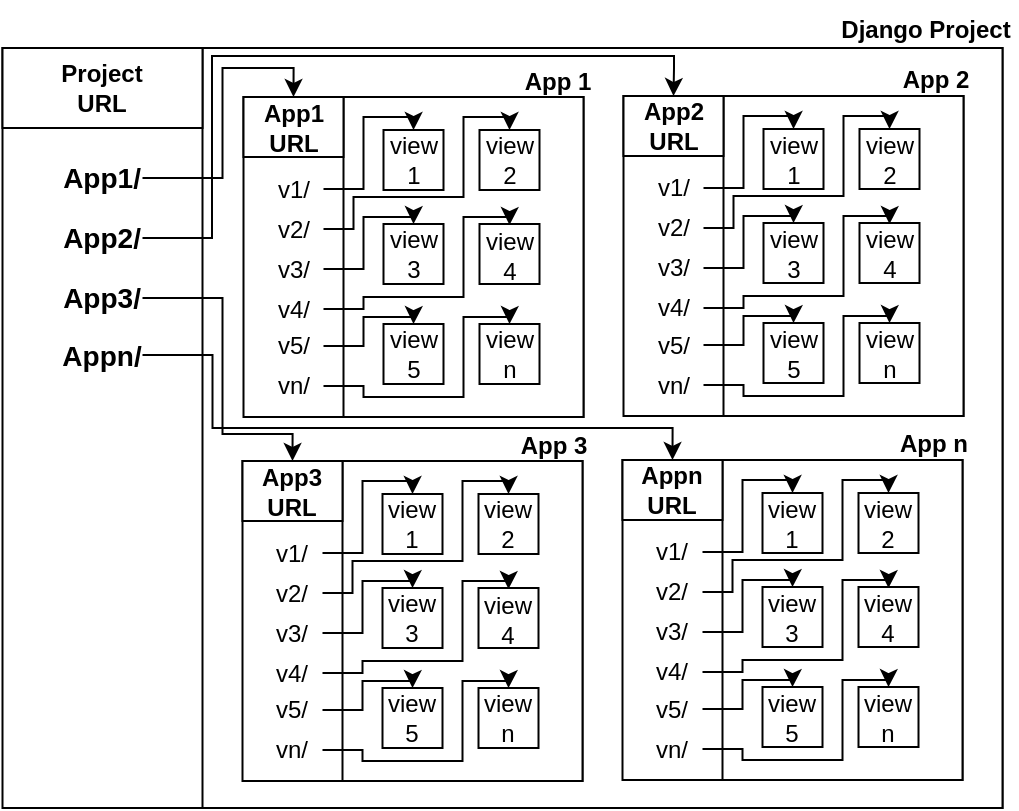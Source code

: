 <mxfile version="24.4.3" type="github">
  <diagram name="Page-1" id="xHAjWHPY_DkZx5Skzk0E">
    <mxGraphModel dx="800" dy="425" grid="1" gridSize="10" guides="1" tooltips="1" connect="1" arrows="0" fold="1" page="1" pageScale="1" pageWidth="850" pageHeight="1100" math="0" shadow="0">
      <root>
        <mxCell id="0" />
        <mxCell id="1" parent="0" />
        <mxCell id="JRVUR8td_TuOC18Qz_Jx-1" value="" style="rounded=0;whiteSpace=wrap;html=1;" vertex="1" parent="1">
          <mxGeometry x="190.25" y="320" width="500" height="380" as="geometry" />
        </mxCell>
        <mxCell id="JRVUR8td_TuOC18Qz_Jx-2" value="" style="whiteSpace=wrap;html=1;" vertex="1" parent="1">
          <mxGeometry x="290.25" y="320" width="400" height="380" as="geometry" />
        </mxCell>
        <mxCell id="JRVUR8td_TuOC18Qz_Jx-36" value="Django Project" style="text;html=1;align=center;verticalAlign=middle;whiteSpace=wrap;rounded=0;fontStyle=1" vertex="1" parent="1">
          <mxGeometry x="607.25" y="296" width="90" height="30" as="geometry" />
        </mxCell>
        <mxCell id="JRVUR8td_TuOC18Qz_Jx-56" value="" style="whiteSpace=wrap;html=1;" vertex="1" parent="1">
          <mxGeometry x="500.25" y="526" width="170" height="160" as="geometry" />
        </mxCell>
        <mxCell id="JRVUR8td_TuOC18Qz_Jx-57" value="" style="rounded=0;whiteSpace=wrap;html=1;" vertex="1" parent="1">
          <mxGeometry x="550.25" y="526" width="120" height="160" as="geometry" />
        </mxCell>
        <mxCell id="JRVUR8td_TuOC18Qz_Jx-64" value="App n" style="text;html=1;align=center;verticalAlign=middle;whiteSpace=wrap;rounded=0;fontStyle=1" vertex="1" parent="1">
          <mxGeometry x="631.25" y="503" width="50" height="30" as="geometry" />
        </mxCell>
        <mxCell id="JRVUR8td_TuOC18Qz_Jx-70" value="" style="rounded=0;whiteSpace=wrap;html=1;" vertex="1" parent="1">
          <mxGeometry x="190.25" y="320" width="100" height="40" as="geometry" />
        </mxCell>
        <mxCell id="JRVUR8td_TuOC18Qz_Jx-65" value="Project&lt;div&gt;URL&lt;/div&gt;" style="text;html=1;align=center;verticalAlign=middle;whiteSpace=wrap;rounded=0;fontStyle=1" vertex="1" parent="1">
          <mxGeometry x="210.25" y="325" width="60" height="30" as="geometry" />
        </mxCell>
        <mxCell id="JRVUR8td_TuOC18Qz_Jx-74" value="" style="rounded=0;whiteSpace=wrap;html=1;" vertex="1" parent="1">
          <mxGeometry x="500.25" y="526" width="50" height="30" as="geometry" />
        </mxCell>
        <mxCell id="JRVUR8td_TuOC18Qz_Jx-69" value="Appn&lt;div&gt;URL&lt;/div&gt;" style="text;html=1;align=center;verticalAlign=middle;whiteSpace=wrap;rounded=0;fontStyle=1" vertex="1" parent="1">
          <mxGeometry x="510.25" y="526" width="30" height="30" as="geometry" />
        </mxCell>
        <mxCell id="JRVUR8td_TuOC18Qz_Jx-81" value="" style="rounded=0;whiteSpace=wrap;html=1;" vertex="1" parent="1">
          <mxGeometry x="570.25" y="542.5" width="30" height="30" as="geometry" />
        </mxCell>
        <mxCell id="JRVUR8td_TuOC18Qz_Jx-82" value="" style="rounded=0;whiteSpace=wrap;html=1;" vertex="1" parent="1">
          <mxGeometry x="618.25" y="542.5" width="30" height="30" as="geometry" />
        </mxCell>
        <mxCell id="JRVUR8td_TuOC18Qz_Jx-83" value="" style="rounded=0;whiteSpace=wrap;html=1;" vertex="1" parent="1">
          <mxGeometry x="570.25" y="589.5" width="30" height="30" as="geometry" />
        </mxCell>
        <mxCell id="JRVUR8td_TuOC18Qz_Jx-84" value="" style="rounded=0;whiteSpace=wrap;html=1;" vertex="1" parent="1">
          <mxGeometry x="618.25" y="589.5" width="30" height="30" as="geometry" />
        </mxCell>
        <mxCell id="JRVUR8td_TuOC18Qz_Jx-85" value="" style="rounded=0;whiteSpace=wrap;html=1;" vertex="1" parent="1">
          <mxGeometry x="570.25" y="639.5" width="30" height="30" as="geometry" />
        </mxCell>
        <mxCell id="JRVUR8td_TuOC18Qz_Jx-86" value="" style="rounded=0;whiteSpace=wrap;html=1;" vertex="1" parent="1">
          <mxGeometry x="618.25" y="639.5" width="30" height="30" as="geometry" />
        </mxCell>
        <mxCell id="JRVUR8td_TuOC18Qz_Jx-88" value="view&lt;div&gt;2&lt;/div&gt;" style="text;html=1;align=center;verticalAlign=middle;whiteSpace=wrap;rounded=0;" vertex="1" parent="1">
          <mxGeometry x="618.25" y="542.5" width="30" height="30" as="geometry" />
        </mxCell>
        <mxCell id="JRVUR8td_TuOC18Qz_Jx-319" style="edgeStyle=orthogonalEdgeStyle;rounded=0;orthogonalLoop=1;jettySize=auto;html=1;exitX=1;exitY=0.5;exitDx=0;exitDy=0;entryX=0.5;entryY=0;entryDx=0;entryDy=0;" edge="1" parent="1" source="JRVUR8td_TuOC18Qz_Jx-129" target="JRVUR8td_TuOC18Qz_Jx-294">
          <mxGeometry relative="1" as="geometry">
            <Array as="points">
              <mxPoint x="300.25" y="385" />
              <mxPoint x="300.25" y="330" />
              <mxPoint x="336.25" y="330" />
            </Array>
          </mxGeometry>
        </mxCell>
        <mxCell id="JRVUR8td_TuOC18Qz_Jx-129" value="App1/" style="text;html=1;align=center;verticalAlign=middle;whiteSpace=wrap;rounded=0;fontStyle=1;fontSize=14;" vertex="1" parent="1">
          <mxGeometry x="220.25" y="370" width="40" height="30" as="geometry" />
        </mxCell>
        <mxCell id="JRVUR8td_TuOC18Qz_Jx-320" style="edgeStyle=orthogonalEdgeStyle;rounded=0;orthogonalLoop=1;jettySize=auto;html=1;exitX=1;exitY=0.5;exitDx=0;exitDy=0;entryX=0.5;entryY=0;entryDx=0;entryDy=0;" edge="1" parent="1" source="JRVUR8td_TuOC18Qz_Jx-131" target="JRVUR8td_TuOC18Qz_Jx-265">
          <mxGeometry relative="1" as="geometry">
            <mxPoint x="255.25" y="415" as="sourcePoint" />
            <mxPoint x="520.75" y="344" as="targetPoint" />
            <Array as="points">
              <mxPoint x="295" y="415" />
              <mxPoint x="295" y="324" />
              <mxPoint x="526" y="324" />
              <mxPoint x="526" y="330" />
              <mxPoint x="526" y="330" />
            </Array>
          </mxGeometry>
        </mxCell>
        <mxCell id="JRVUR8td_TuOC18Qz_Jx-131" value="App2/" style="text;html=1;align=center;verticalAlign=middle;whiteSpace=wrap;rounded=0;fontStyle=1;fontSize=14;" vertex="1" parent="1">
          <mxGeometry x="220.25" y="400" width="40" height="30" as="geometry" />
        </mxCell>
        <mxCell id="JRVUR8td_TuOC18Qz_Jx-321" style="edgeStyle=orthogonalEdgeStyle;rounded=0;orthogonalLoop=1;jettySize=auto;html=1;exitX=1;exitY=0.5;exitDx=0;exitDy=0;entryX=0.5;entryY=0;entryDx=0;entryDy=0;" edge="1" parent="1" source="JRVUR8td_TuOC18Qz_Jx-132" target="JRVUR8td_TuOC18Qz_Jx-236">
          <mxGeometry relative="1" as="geometry">
            <mxPoint x="260.25" y="448.0" as="sourcePoint" />
            <mxPoint x="335.246" y="529.5" as="targetPoint" />
            <Array as="points">
              <mxPoint x="300.25" y="445" />
              <mxPoint x="300.25" y="513" />
              <mxPoint x="335.25" y="513" />
            </Array>
          </mxGeometry>
        </mxCell>
        <mxCell id="JRVUR8td_TuOC18Qz_Jx-132" value="App3&lt;span style=&quot;background-color: initial; font-size: 14px;&quot;&gt;/&lt;/span&gt;" style="text;html=1;align=center;verticalAlign=middle;whiteSpace=wrap;rounded=0;fontStyle=1;fontSize=14;" vertex="1" parent="1">
          <mxGeometry x="220.25" y="430" width="40" height="30" as="geometry" />
        </mxCell>
        <mxCell id="JRVUR8td_TuOC18Qz_Jx-332" style="edgeStyle=orthogonalEdgeStyle;rounded=0;orthogonalLoop=1;jettySize=auto;html=1;exitX=1;exitY=0.5;exitDx=0;exitDy=0;entryX=0.5;entryY=0;entryDx=0;entryDy=0;" edge="1" parent="1" source="JRVUR8td_TuOC18Qz_Jx-133" target="JRVUR8td_TuOC18Qz_Jx-69">
          <mxGeometry relative="1" as="geometry">
            <mxPoint x="265.25" y="470.5" as="sourcePoint" />
            <mxPoint x="530.25" y="518" as="targetPoint" />
            <Array as="points">
              <mxPoint x="295.25" y="473" />
              <mxPoint x="295.25" y="510" />
              <mxPoint x="525.25" y="510" />
            </Array>
          </mxGeometry>
        </mxCell>
        <mxCell id="JRVUR8td_TuOC18Qz_Jx-133" value="Appn&lt;span style=&quot;background-color: initial; font-size: 14px;&quot;&gt;/&lt;/span&gt;" style="text;html=1;align=center;verticalAlign=middle;whiteSpace=wrap;rounded=0;fontStyle=1;fontSize=14;" vertex="1" parent="1">
          <mxGeometry x="220.25" y="458.5" width="40" height="30" as="geometry" />
        </mxCell>
        <mxCell id="JRVUR8td_TuOC18Qz_Jx-226" style="edgeStyle=orthogonalEdgeStyle;rounded=0;orthogonalLoop=1;jettySize=auto;html=1;exitX=1;exitY=0.5;exitDx=0;exitDy=0;entryX=0.5;entryY=0;entryDx=0;entryDy=0;" edge="1" parent="1" source="JRVUR8td_TuOC18Qz_Jx-159" target="JRVUR8td_TuOC18Qz_Jx-215">
          <mxGeometry relative="1" as="geometry">
            <Array as="points">
              <mxPoint x="560.25" y="572" />
              <mxPoint x="560.25" y="536" />
              <mxPoint x="585.25" y="536" />
            </Array>
          </mxGeometry>
        </mxCell>
        <mxCell id="JRVUR8td_TuOC18Qz_Jx-159" value="v1/" style="text;html=1;align=center;verticalAlign=middle;whiteSpace=wrap;rounded=0;" vertex="1" parent="1">
          <mxGeometry x="510.25" y="562" width="30" height="20" as="geometry" />
        </mxCell>
        <mxCell id="JRVUR8td_TuOC18Qz_Jx-215" value="view&lt;div&gt;1&lt;/div&gt;" style="text;html=1;align=center;verticalAlign=middle;whiteSpace=wrap;rounded=0;" vertex="1" parent="1">
          <mxGeometry x="570.25" y="542.5" width="30" height="30" as="geometry" />
        </mxCell>
        <mxCell id="JRVUR8td_TuOC18Qz_Jx-216" value="view&lt;div&gt;3&lt;/div&gt;" style="text;html=1;align=center;verticalAlign=middle;whiteSpace=wrap;rounded=0;" vertex="1" parent="1">
          <mxGeometry x="570.25" y="589.5" width="30" height="30" as="geometry" />
        </mxCell>
        <mxCell id="JRVUR8td_TuOC18Qz_Jx-217" value="view&lt;div&gt;4&lt;/div&gt;" style="text;html=1;align=center;verticalAlign=middle;whiteSpace=wrap;rounded=0;" vertex="1" parent="1">
          <mxGeometry x="618.25" y="590" width="30" height="30" as="geometry" />
        </mxCell>
        <mxCell id="JRVUR8td_TuOC18Qz_Jx-218" value="view&lt;div&gt;n&lt;/div&gt;" style="text;html=1;align=center;verticalAlign=middle;whiteSpace=wrap;rounded=0;" vertex="1" parent="1">
          <mxGeometry x="618.25" y="639.5" width="30" height="30" as="geometry" />
        </mxCell>
        <mxCell id="JRVUR8td_TuOC18Qz_Jx-219" value="view&lt;div&gt;5&lt;/div&gt;" style="text;html=1;align=center;verticalAlign=middle;whiteSpace=wrap;rounded=0;" vertex="1" parent="1">
          <mxGeometry x="570.25" y="639.5" width="30" height="30" as="geometry" />
        </mxCell>
        <mxCell id="JRVUR8td_TuOC18Qz_Jx-221" value="v2/" style="text;html=1;align=center;verticalAlign=middle;whiteSpace=wrap;rounded=0;" vertex="1" parent="1">
          <mxGeometry x="510.25" y="582" width="30" height="20" as="geometry" />
        </mxCell>
        <mxCell id="JRVUR8td_TuOC18Qz_Jx-228" style="edgeStyle=orthogonalEdgeStyle;rounded=0;orthogonalLoop=1;jettySize=auto;html=1;exitX=1;exitY=0.5;exitDx=0;exitDy=0;entryX=0.5;entryY=0;entryDx=0;entryDy=0;" edge="1" parent="1" source="JRVUR8td_TuOC18Qz_Jx-222" target="JRVUR8td_TuOC18Qz_Jx-216">
          <mxGeometry relative="1" as="geometry">
            <Array as="points">
              <mxPoint x="560.25" y="612" />
              <mxPoint x="560.25" y="586" />
              <mxPoint x="585.25" y="586" />
            </Array>
          </mxGeometry>
        </mxCell>
        <mxCell id="JRVUR8td_TuOC18Qz_Jx-222" value="v3/" style="text;html=1;align=center;verticalAlign=middle;whiteSpace=wrap;rounded=0;" vertex="1" parent="1">
          <mxGeometry x="510.25" y="602" width="30" height="20" as="geometry" />
        </mxCell>
        <mxCell id="JRVUR8td_TuOC18Qz_Jx-223" value="v4/" style="text;html=1;align=center;verticalAlign=middle;whiteSpace=wrap;rounded=0;" vertex="1" parent="1">
          <mxGeometry x="510.25" y="622" width="30" height="20" as="geometry" />
        </mxCell>
        <mxCell id="JRVUR8td_TuOC18Qz_Jx-230" style="edgeStyle=orthogonalEdgeStyle;rounded=0;orthogonalLoop=1;jettySize=auto;html=1;exitX=1;exitY=0.5;exitDx=0;exitDy=0;entryX=0.5;entryY=0;entryDx=0;entryDy=0;" edge="1" parent="1" source="JRVUR8td_TuOC18Qz_Jx-224" target="JRVUR8td_TuOC18Qz_Jx-219">
          <mxGeometry relative="1" as="geometry">
            <Array as="points">
              <mxPoint x="560.25" y="651" />
              <mxPoint x="560.25" y="636" />
              <mxPoint x="585.25" y="636" />
            </Array>
          </mxGeometry>
        </mxCell>
        <mxCell id="JRVUR8td_TuOC18Qz_Jx-224" value="v5/" style="text;html=1;align=center;verticalAlign=middle;whiteSpace=wrap;rounded=0;" vertex="1" parent="1">
          <mxGeometry x="510.25" y="640.5" width="30" height="20" as="geometry" />
        </mxCell>
        <mxCell id="JRVUR8td_TuOC18Qz_Jx-231" style="edgeStyle=orthogonalEdgeStyle;rounded=0;orthogonalLoop=1;jettySize=auto;html=1;exitX=1;exitY=0.5;exitDx=0;exitDy=0;entryX=0.5;entryY=0;entryDx=0;entryDy=0;" edge="1" parent="1" source="JRVUR8td_TuOC18Qz_Jx-225" target="JRVUR8td_TuOC18Qz_Jx-218">
          <mxGeometry relative="1" as="geometry">
            <Array as="points">
              <mxPoint x="560.25" y="670" />
              <mxPoint x="560.25" y="676" />
              <mxPoint x="610.25" y="676" />
              <mxPoint x="610.25" y="636" />
              <mxPoint x="633.25" y="636" />
            </Array>
          </mxGeometry>
        </mxCell>
        <mxCell id="JRVUR8td_TuOC18Qz_Jx-225" value="vn/" style="text;html=1;align=center;verticalAlign=middle;whiteSpace=wrap;rounded=0;" vertex="1" parent="1">
          <mxGeometry x="510.25" y="660.5" width="30" height="20" as="geometry" />
        </mxCell>
        <mxCell id="JRVUR8td_TuOC18Qz_Jx-227" style="edgeStyle=orthogonalEdgeStyle;rounded=0;orthogonalLoop=1;jettySize=auto;html=1;exitX=1;exitY=0.5;exitDx=0;exitDy=0;entryX=0.5;entryY=0;entryDx=0;entryDy=0;" edge="1" parent="1" source="JRVUR8td_TuOC18Qz_Jx-221" target="JRVUR8td_TuOC18Qz_Jx-88">
          <mxGeometry relative="1" as="geometry">
            <mxPoint x="545.25" y="592" as="sourcePoint" />
            <mxPoint x="638.46" y="540.19" as="targetPoint" />
            <Array as="points">
              <mxPoint x="555.25" y="592" />
              <mxPoint x="555.25" y="576" />
              <mxPoint x="610.25" y="576" />
              <mxPoint x="610.25" y="536" />
              <mxPoint x="633.25" y="536" />
            </Array>
          </mxGeometry>
        </mxCell>
        <mxCell id="JRVUR8td_TuOC18Qz_Jx-229" style="edgeStyle=orthogonalEdgeStyle;rounded=0;orthogonalLoop=1;jettySize=auto;html=1;exitX=1;exitY=0.5;exitDx=0;exitDy=0;entryX=0.5;entryY=0;entryDx=0;entryDy=0;" edge="1" parent="1" source="JRVUR8td_TuOC18Qz_Jx-223" target="JRVUR8td_TuOC18Qz_Jx-217">
          <mxGeometry relative="1" as="geometry">
            <Array as="points">
              <mxPoint x="560.25" y="632" />
              <mxPoint x="560.25" y="626" />
              <mxPoint x="610.25" y="626" />
              <mxPoint x="610.25" y="586" />
              <mxPoint x="633.25" y="586" />
            </Array>
          </mxGeometry>
        </mxCell>
        <mxCell id="JRVUR8td_TuOC18Qz_Jx-232" value="" style="whiteSpace=wrap;html=1;" vertex="1" parent="1">
          <mxGeometry x="310.25" y="526.5" width="170" height="160" as="geometry" />
        </mxCell>
        <mxCell id="JRVUR8td_TuOC18Qz_Jx-233" value="" style="rounded=0;whiteSpace=wrap;html=1;" vertex="1" parent="1">
          <mxGeometry x="360.25" y="526.5" width="120" height="160" as="geometry" />
        </mxCell>
        <mxCell id="JRVUR8td_TuOC18Qz_Jx-234" value="App 3" style="text;html=1;align=center;verticalAlign=middle;whiteSpace=wrap;rounded=0;fontStyle=1" vertex="1" parent="1">
          <mxGeometry x="441.25" y="503.5" width="50" height="30" as="geometry" />
        </mxCell>
        <mxCell id="JRVUR8td_TuOC18Qz_Jx-235" value="" style="rounded=0;whiteSpace=wrap;html=1;" vertex="1" parent="1">
          <mxGeometry x="310.25" y="526.5" width="50" height="30" as="geometry" />
        </mxCell>
        <mxCell id="JRVUR8td_TuOC18Qz_Jx-236" value="App3&lt;div&gt;URL&lt;/div&gt;" style="text;html=1;align=center;verticalAlign=middle;whiteSpace=wrap;rounded=0;fontStyle=1" vertex="1" parent="1">
          <mxGeometry x="320.25" y="526.5" width="30" height="30" as="geometry" />
        </mxCell>
        <mxCell id="JRVUR8td_TuOC18Qz_Jx-237" value="" style="rounded=0;whiteSpace=wrap;html=1;" vertex="1" parent="1">
          <mxGeometry x="380.25" y="543" width="30" height="30" as="geometry" />
        </mxCell>
        <mxCell id="JRVUR8td_TuOC18Qz_Jx-238" value="" style="rounded=0;whiteSpace=wrap;html=1;" vertex="1" parent="1">
          <mxGeometry x="428.25" y="543" width="30" height="30" as="geometry" />
        </mxCell>
        <mxCell id="JRVUR8td_TuOC18Qz_Jx-239" value="" style="rounded=0;whiteSpace=wrap;html=1;" vertex="1" parent="1">
          <mxGeometry x="380.25" y="590" width="30" height="30" as="geometry" />
        </mxCell>
        <mxCell id="JRVUR8td_TuOC18Qz_Jx-240" value="" style="rounded=0;whiteSpace=wrap;html=1;" vertex="1" parent="1">
          <mxGeometry x="428.25" y="590" width="30" height="30" as="geometry" />
        </mxCell>
        <mxCell id="JRVUR8td_TuOC18Qz_Jx-241" value="" style="rounded=0;whiteSpace=wrap;html=1;" vertex="1" parent="1">
          <mxGeometry x="380.25" y="640" width="30" height="30" as="geometry" />
        </mxCell>
        <mxCell id="JRVUR8td_TuOC18Qz_Jx-242" value="" style="rounded=0;whiteSpace=wrap;html=1;" vertex="1" parent="1">
          <mxGeometry x="428.25" y="640" width="30" height="30" as="geometry" />
        </mxCell>
        <mxCell id="JRVUR8td_TuOC18Qz_Jx-243" value="view&lt;div&gt;2&lt;/div&gt;" style="text;html=1;align=center;verticalAlign=middle;whiteSpace=wrap;rounded=0;" vertex="1" parent="1">
          <mxGeometry x="428.25" y="543" width="30" height="30" as="geometry" />
        </mxCell>
        <mxCell id="JRVUR8td_TuOC18Qz_Jx-244" style="edgeStyle=orthogonalEdgeStyle;rounded=0;orthogonalLoop=1;jettySize=auto;html=1;exitX=1;exitY=0.5;exitDx=0;exitDy=0;entryX=0.5;entryY=0;entryDx=0;entryDy=0;" edge="1" parent="1" source="JRVUR8td_TuOC18Qz_Jx-245" target="JRVUR8td_TuOC18Qz_Jx-246">
          <mxGeometry relative="1" as="geometry">
            <Array as="points">
              <mxPoint x="370.25" y="572.5" />
              <mxPoint x="370.25" y="536.5" />
              <mxPoint x="395.25" y="536.5" />
            </Array>
          </mxGeometry>
        </mxCell>
        <mxCell id="JRVUR8td_TuOC18Qz_Jx-245" value="v1/" style="text;html=1;align=center;verticalAlign=middle;whiteSpace=wrap;rounded=0;" vertex="1" parent="1">
          <mxGeometry x="320.25" y="562.5" width="30" height="20" as="geometry" />
        </mxCell>
        <mxCell id="JRVUR8td_TuOC18Qz_Jx-246" value="view&lt;div&gt;1&lt;/div&gt;" style="text;html=1;align=center;verticalAlign=middle;whiteSpace=wrap;rounded=0;" vertex="1" parent="1">
          <mxGeometry x="380.25" y="543" width="30" height="30" as="geometry" />
        </mxCell>
        <mxCell id="JRVUR8td_TuOC18Qz_Jx-247" value="view&lt;div&gt;3&lt;/div&gt;" style="text;html=1;align=center;verticalAlign=middle;whiteSpace=wrap;rounded=0;" vertex="1" parent="1">
          <mxGeometry x="380.25" y="590" width="30" height="30" as="geometry" />
        </mxCell>
        <mxCell id="JRVUR8td_TuOC18Qz_Jx-248" value="view&lt;div&gt;4&lt;/div&gt;" style="text;html=1;align=center;verticalAlign=middle;whiteSpace=wrap;rounded=0;" vertex="1" parent="1">
          <mxGeometry x="428.25" y="590.5" width="30" height="30" as="geometry" />
        </mxCell>
        <mxCell id="JRVUR8td_TuOC18Qz_Jx-249" value="view&lt;div&gt;n&lt;/div&gt;" style="text;html=1;align=center;verticalAlign=middle;whiteSpace=wrap;rounded=0;" vertex="1" parent="1">
          <mxGeometry x="428.25" y="640" width="30" height="30" as="geometry" />
        </mxCell>
        <mxCell id="JRVUR8td_TuOC18Qz_Jx-250" value="view&lt;div&gt;5&lt;/div&gt;" style="text;html=1;align=center;verticalAlign=middle;whiteSpace=wrap;rounded=0;" vertex="1" parent="1">
          <mxGeometry x="380.25" y="640" width="30" height="30" as="geometry" />
        </mxCell>
        <mxCell id="JRVUR8td_TuOC18Qz_Jx-251" value="v2/" style="text;html=1;align=center;verticalAlign=middle;whiteSpace=wrap;rounded=0;" vertex="1" parent="1">
          <mxGeometry x="320.25" y="582.5" width="30" height="20" as="geometry" />
        </mxCell>
        <mxCell id="JRVUR8td_TuOC18Qz_Jx-252" style="edgeStyle=orthogonalEdgeStyle;rounded=0;orthogonalLoop=1;jettySize=auto;html=1;exitX=1;exitY=0.5;exitDx=0;exitDy=0;entryX=0.5;entryY=0;entryDx=0;entryDy=0;" edge="1" parent="1" source="JRVUR8td_TuOC18Qz_Jx-253" target="JRVUR8td_TuOC18Qz_Jx-247">
          <mxGeometry relative="1" as="geometry">
            <Array as="points">
              <mxPoint x="370.25" y="612.5" />
              <mxPoint x="370.25" y="586.5" />
              <mxPoint x="395.25" y="586.5" />
            </Array>
          </mxGeometry>
        </mxCell>
        <mxCell id="JRVUR8td_TuOC18Qz_Jx-253" value="v3/" style="text;html=1;align=center;verticalAlign=middle;whiteSpace=wrap;rounded=0;" vertex="1" parent="1">
          <mxGeometry x="320.25" y="602.5" width="30" height="20" as="geometry" />
        </mxCell>
        <mxCell id="JRVUR8td_TuOC18Qz_Jx-254" value="v4/" style="text;html=1;align=center;verticalAlign=middle;whiteSpace=wrap;rounded=0;" vertex="1" parent="1">
          <mxGeometry x="320.25" y="622.5" width="30" height="20" as="geometry" />
        </mxCell>
        <mxCell id="JRVUR8td_TuOC18Qz_Jx-255" style="edgeStyle=orthogonalEdgeStyle;rounded=0;orthogonalLoop=1;jettySize=auto;html=1;exitX=1;exitY=0.5;exitDx=0;exitDy=0;entryX=0.5;entryY=0;entryDx=0;entryDy=0;" edge="1" parent="1" source="JRVUR8td_TuOC18Qz_Jx-256" target="JRVUR8td_TuOC18Qz_Jx-250">
          <mxGeometry relative="1" as="geometry">
            <Array as="points">
              <mxPoint x="370.25" y="651.5" />
              <mxPoint x="370.25" y="636.5" />
              <mxPoint x="395.25" y="636.5" />
            </Array>
          </mxGeometry>
        </mxCell>
        <mxCell id="JRVUR8td_TuOC18Qz_Jx-256" value="v5/" style="text;html=1;align=center;verticalAlign=middle;whiteSpace=wrap;rounded=0;" vertex="1" parent="1">
          <mxGeometry x="320.25" y="641" width="30" height="20" as="geometry" />
        </mxCell>
        <mxCell id="JRVUR8td_TuOC18Qz_Jx-257" style="edgeStyle=orthogonalEdgeStyle;rounded=0;orthogonalLoop=1;jettySize=auto;html=1;exitX=1;exitY=0.5;exitDx=0;exitDy=0;entryX=0.5;entryY=0;entryDx=0;entryDy=0;" edge="1" parent="1" source="JRVUR8td_TuOC18Qz_Jx-258" target="JRVUR8td_TuOC18Qz_Jx-249">
          <mxGeometry relative="1" as="geometry">
            <Array as="points">
              <mxPoint x="370.25" y="670.5" />
              <mxPoint x="370.25" y="676.5" />
              <mxPoint x="420.25" y="676.5" />
              <mxPoint x="420.25" y="636.5" />
              <mxPoint x="443.25" y="636.5" />
            </Array>
          </mxGeometry>
        </mxCell>
        <mxCell id="JRVUR8td_TuOC18Qz_Jx-258" value="vn/" style="text;html=1;align=center;verticalAlign=middle;whiteSpace=wrap;rounded=0;" vertex="1" parent="1">
          <mxGeometry x="320.25" y="661" width="30" height="20" as="geometry" />
        </mxCell>
        <mxCell id="JRVUR8td_TuOC18Qz_Jx-259" style="edgeStyle=orthogonalEdgeStyle;rounded=0;orthogonalLoop=1;jettySize=auto;html=1;exitX=1;exitY=0.5;exitDx=0;exitDy=0;entryX=0.5;entryY=0;entryDx=0;entryDy=0;" edge="1" parent="1" source="JRVUR8td_TuOC18Qz_Jx-251" target="JRVUR8td_TuOC18Qz_Jx-243">
          <mxGeometry relative="1" as="geometry">
            <mxPoint x="355.25" y="592.5" as="sourcePoint" />
            <mxPoint x="448.46" y="540.69" as="targetPoint" />
            <Array as="points">
              <mxPoint x="365.25" y="592.5" />
              <mxPoint x="365.25" y="576.5" />
              <mxPoint x="420.25" y="576.5" />
              <mxPoint x="420.25" y="536.5" />
              <mxPoint x="443.25" y="536.5" />
            </Array>
          </mxGeometry>
        </mxCell>
        <mxCell id="JRVUR8td_TuOC18Qz_Jx-260" style="edgeStyle=orthogonalEdgeStyle;rounded=0;orthogonalLoop=1;jettySize=auto;html=1;exitX=1;exitY=0.5;exitDx=0;exitDy=0;entryX=0.5;entryY=0;entryDx=0;entryDy=0;" edge="1" parent="1" source="JRVUR8td_TuOC18Qz_Jx-254" target="JRVUR8td_TuOC18Qz_Jx-248">
          <mxGeometry relative="1" as="geometry">
            <Array as="points">
              <mxPoint x="370.25" y="632.5" />
              <mxPoint x="370.25" y="626.5" />
              <mxPoint x="420.25" y="626.5" />
              <mxPoint x="420.25" y="586.5" />
              <mxPoint x="443.25" y="586.5" />
            </Array>
          </mxGeometry>
        </mxCell>
        <mxCell id="JRVUR8td_TuOC18Qz_Jx-261" value="" style="whiteSpace=wrap;html=1;" vertex="1" parent="1">
          <mxGeometry x="500.75" y="344" width="170" height="160" as="geometry" />
        </mxCell>
        <mxCell id="JRVUR8td_TuOC18Qz_Jx-262" value="" style="rounded=0;whiteSpace=wrap;html=1;" vertex="1" parent="1">
          <mxGeometry x="550.75" y="344" width="120" height="160" as="geometry" />
        </mxCell>
        <mxCell id="JRVUR8td_TuOC18Qz_Jx-263" value="App 2" style="text;html=1;align=center;verticalAlign=middle;whiteSpace=wrap;rounded=0;fontStyle=1" vertex="1" parent="1">
          <mxGeometry x="631.75" y="321" width="50" height="30" as="geometry" />
        </mxCell>
        <mxCell id="JRVUR8td_TuOC18Qz_Jx-264" value="" style="rounded=0;whiteSpace=wrap;html=1;" vertex="1" parent="1">
          <mxGeometry x="500.75" y="344" width="50" height="30" as="geometry" />
        </mxCell>
        <mxCell id="JRVUR8td_TuOC18Qz_Jx-265" value="App2&lt;div&gt;URL&lt;/div&gt;" style="text;html=1;align=center;verticalAlign=middle;whiteSpace=wrap;rounded=0;fontStyle=1" vertex="1" parent="1">
          <mxGeometry x="510.75" y="344" width="30" height="30" as="geometry" />
        </mxCell>
        <mxCell id="JRVUR8td_TuOC18Qz_Jx-266" value="" style="rounded=0;whiteSpace=wrap;html=1;" vertex="1" parent="1">
          <mxGeometry x="570.75" y="360.5" width="30" height="30" as="geometry" />
        </mxCell>
        <mxCell id="JRVUR8td_TuOC18Qz_Jx-267" value="" style="rounded=0;whiteSpace=wrap;html=1;" vertex="1" parent="1">
          <mxGeometry x="618.75" y="360.5" width="30" height="30" as="geometry" />
        </mxCell>
        <mxCell id="JRVUR8td_TuOC18Qz_Jx-268" value="" style="rounded=0;whiteSpace=wrap;html=1;" vertex="1" parent="1">
          <mxGeometry x="570.75" y="407.5" width="30" height="30" as="geometry" />
        </mxCell>
        <mxCell id="JRVUR8td_TuOC18Qz_Jx-269" value="" style="rounded=0;whiteSpace=wrap;html=1;" vertex="1" parent="1">
          <mxGeometry x="618.75" y="407.5" width="30" height="30" as="geometry" />
        </mxCell>
        <mxCell id="JRVUR8td_TuOC18Qz_Jx-270" value="" style="rounded=0;whiteSpace=wrap;html=1;" vertex="1" parent="1">
          <mxGeometry x="570.75" y="457.5" width="30" height="30" as="geometry" />
        </mxCell>
        <mxCell id="JRVUR8td_TuOC18Qz_Jx-271" value="" style="rounded=0;whiteSpace=wrap;html=1;" vertex="1" parent="1">
          <mxGeometry x="618.75" y="457.5" width="30" height="30" as="geometry" />
        </mxCell>
        <mxCell id="JRVUR8td_TuOC18Qz_Jx-272" value="view&lt;div&gt;2&lt;/div&gt;" style="text;html=1;align=center;verticalAlign=middle;whiteSpace=wrap;rounded=0;" vertex="1" parent="1">
          <mxGeometry x="618.75" y="360.5" width="30" height="30" as="geometry" />
        </mxCell>
        <mxCell id="JRVUR8td_TuOC18Qz_Jx-273" style="edgeStyle=orthogonalEdgeStyle;rounded=0;orthogonalLoop=1;jettySize=auto;html=1;exitX=1;exitY=0.5;exitDx=0;exitDy=0;entryX=0.5;entryY=0;entryDx=0;entryDy=0;" edge="1" parent="1" source="JRVUR8td_TuOC18Qz_Jx-274" target="JRVUR8td_TuOC18Qz_Jx-275">
          <mxGeometry relative="1" as="geometry">
            <Array as="points">
              <mxPoint x="560.75" y="390" />
              <mxPoint x="560.75" y="354" />
              <mxPoint x="585.75" y="354" />
            </Array>
          </mxGeometry>
        </mxCell>
        <mxCell id="JRVUR8td_TuOC18Qz_Jx-274" value="v1/" style="text;html=1;align=center;verticalAlign=middle;whiteSpace=wrap;rounded=0;" vertex="1" parent="1">
          <mxGeometry x="510.75" y="380" width="30" height="20" as="geometry" />
        </mxCell>
        <mxCell id="JRVUR8td_TuOC18Qz_Jx-275" value="view&lt;div&gt;1&lt;/div&gt;" style="text;html=1;align=center;verticalAlign=middle;whiteSpace=wrap;rounded=0;" vertex="1" parent="1">
          <mxGeometry x="570.75" y="360.5" width="30" height="30" as="geometry" />
        </mxCell>
        <mxCell id="JRVUR8td_TuOC18Qz_Jx-276" value="view&lt;div&gt;3&lt;/div&gt;" style="text;html=1;align=center;verticalAlign=middle;whiteSpace=wrap;rounded=0;" vertex="1" parent="1">
          <mxGeometry x="570.75" y="407.5" width="30" height="30" as="geometry" />
        </mxCell>
        <mxCell id="JRVUR8td_TuOC18Qz_Jx-277" value="view&lt;div&gt;4&lt;/div&gt;" style="text;html=1;align=center;verticalAlign=middle;whiteSpace=wrap;rounded=0;" vertex="1" parent="1">
          <mxGeometry x="618.75" y="408" width="30" height="30" as="geometry" />
        </mxCell>
        <mxCell id="JRVUR8td_TuOC18Qz_Jx-278" value="view&lt;div&gt;n&lt;/div&gt;" style="text;html=1;align=center;verticalAlign=middle;whiteSpace=wrap;rounded=0;" vertex="1" parent="1">
          <mxGeometry x="618.75" y="457.5" width="30" height="30" as="geometry" />
        </mxCell>
        <mxCell id="JRVUR8td_TuOC18Qz_Jx-279" value="view&lt;div&gt;5&lt;/div&gt;" style="text;html=1;align=center;verticalAlign=middle;whiteSpace=wrap;rounded=0;" vertex="1" parent="1">
          <mxGeometry x="570.75" y="457.5" width="30" height="30" as="geometry" />
        </mxCell>
        <mxCell id="JRVUR8td_TuOC18Qz_Jx-280" value="v2/" style="text;html=1;align=center;verticalAlign=middle;whiteSpace=wrap;rounded=0;" vertex="1" parent="1">
          <mxGeometry x="510.75" y="400" width="30" height="20" as="geometry" />
        </mxCell>
        <mxCell id="JRVUR8td_TuOC18Qz_Jx-281" style="edgeStyle=orthogonalEdgeStyle;rounded=0;orthogonalLoop=1;jettySize=auto;html=1;exitX=1;exitY=0.5;exitDx=0;exitDy=0;entryX=0.5;entryY=0;entryDx=0;entryDy=0;" edge="1" parent="1" source="JRVUR8td_TuOC18Qz_Jx-282" target="JRVUR8td_TuOC18Qz_Jx-276">
          <mxGeometry relative="1" as="geometry">
            <Array as="points">
              <mxPoint x="560.75" y="430" />
              <mxPoint x="560.75" y="404" />
              <mxPoint x="585.75" y="404" />
            </Array>
          </mxGeometry>
        </mxCell>
        <mxCell id="JRVUR8td_TuOC18Qz_Jx-282" value="v3/" style="text;html=1;align=center;verticalAlign=middle;whiteSpace=wrap;rounded=0;" vertex="1" parent="1">
          <mxGeometry x="510.75" y="420" width="30" height="20" as="geometry" />
        </mxCell>
        <mxCell id="JRVUR8td_TuOC18Qz_Jx-283" value="v4/" style="text;html=1;align=center;verticalAlign=middle;whiteSpace=wrap;rounded=0;" vertex="1" parent="1">
          <mxGeometry x="510.75" y="440" width="30" height="20" as="geometry" />
        </mxCell>
        <mxCell id="JRVUR8td_TuOC18Qz_Jx-284" style="edgeStyle=orthogonalEdgeStyle;rounded=0;orthogonalLoop=1;jettySize=auto;html=1;exitX=1;exitY=0.5;exitDx=0;exitDy=0;entryX=0.5;entryY=0;entryDx=0;entryDy=0;" edge="1" parent="1" source="JRVUR8td_TuOC18Qz_Jx-285" target="JRVUR8td_TuOC18Qz_Jx-279">
          <mxGeometry relative="1" as="geometry">
            <Array as="points">
              <mxPoint x="560.75" y="469" />
              <mxPoint x="560.75" y="454" />
              <mxPoint x="585.75" y="454" />
            </Array>
          </mxGeometry>
        </mxCell>
        <mxCell id="JRVUR8td_TuOC18Qz_Jx-285" value="v5/" style="text;html=1;align=center;verticalAlign=middle;whiteSpace=wrap;rounded=0;" vertex="1" parent="1">
          <mxGeometry x="510.75" y="458.5" width="30" height="20" as="geometry" />
        </mxCell>
        <mxCell id="JRVUR8td_TuOC18Qz_Jx-286" style="edgeStyle=orthogonalEdgeStyle;rounded=0;orthogonalLoop=1;jettySize=auto;html=1;exitX=1;exitY=0.5;exitDx=0;exitDy=0;entryX=0.5;entryY=0;entryDx=0;entryDy=0;" edge="1" parent="1" source="JRVUR8td_TuOC18Qz_Jx-287" target="JRVUR8td_TuOC18Qz_Jx-278">
          <mxGeometry relative="1" as="geometry">
            <Array as="points">
              <mxPoint x="560.75" y="488" />
              <mxPoint x="560.75" y="494" />
              <mxPoint x="610.75" y="494" />
              <mxPoint x="610.75" y="454" />
              <mxPoint x="633.75" y="454" />
            </Array>
          </mxGeometry>
        </mxCell>
        <mxCell id="JRVUR8td_TuOC18Qz_Jx-287" value="vn/" style="text;html=1;align=center;verticalAlign=middle;whiteSpace=wrap;rounded=0;" vertex="1" parent="1">
          <mxGeometry x="510.75" y="478.5" width="30" height="20" as="geometry" />
        </mxCell>
        <mxCell id="JRVUR8td_TuOC18Qz_Jx-288" style="edgeStyle=orthogonalEdgeStyle;rounded=0;orthogonalLoop=1;jettySize=auto;html=1;exitX=1;exitY=0.5;exitDx=0;exitDy=0;entryX=0.5;entryY=0;entryDx=0;entryDy=0;" edge="1" parent="1" source="JRVUR8td_TuOC18Qz_Jx-280" target="JRVUR8td_TuOC18Qz_Jx-272">
          <mxGeometry relative="1" as="geometry">
            <mxPoint x="545.75" y="410" as="sourcePoint" />
            <mxPoint x="638.96" y="358.19" as="targetPoint" />
            <Array as="points">
              <mxPoint x="555.75" y="410" />
              <mxPoint x="555.75" y="394" />
              <mxPoint x="610.75" y="394" />
              <mxPoint x="610.75" y="354" />
              <mxPoint x="633.75" y="354" />
            </Array>
          </mxGeometry>
        </mxCell>
        <mxCell id="JRVUR8td_TuOC18Qz_Jx-289" style="edgeStyle=orthogonalEdgeStyle;rounded=0;orthogonalLoop=1;jettySize=auto;html=1;exitX=1;exitY=0.5;exitDx=0;exitDy=0;entryX=0.5;entryY=0;entryDx=0;entryDy=0;" edge="1" parent="1" source="JRVUR8td_TuOC18Qz_Jx-283" target="JRVUR8td_TuOC18Qz_Jx-277">
          <mxGeometry relative="1" as="geometry">
            <Array as="points">
              <mxPoint x="560.75" y="450" />
              <mxPoint x="560.75" y="444" />
              <mxPoint x="610.75" y="444" />
              <mxPoint x="610.75" y="404" />
              <mxPoint x="633.75" y="404" />
            </Array>
          </mxGeometry>
        </mxCell>
        <mxCell id="JRVUR8td_TuOC18Qz_Jx-290" value="" style="whiteSpace=wrap;html=1;" vertex="1" parent="1">
          <mxGeometry x="310.75" y="344.5" width="170" height="160" as="geometry" />
        </mxCell>
        <mxCell id="JRVUR8td_TuOC18Qz_Jx-291" value="" style="rounded=0;whiteSpace=wrap;html=1;" vertex="1" parent="1">
          <mxGeometry x="360.75" y="344.5" width="120" height="160" as="geometry" />
        </mxCell>
        <mxCell id="JRVUR8td_TuOC18Qz_Jx-292" value="App 1" style="text;html=1;align=center;verticalAlign=middle;whiteSpace=wrap;rounded=0;fontStyle=1" vertex="1" parent="1">
          <mxGeometry x="442.75" y="321.5" width="50" height="30" as="geometry" />
        </mxCell>
        <mxCell id="JRVUR8td_TuOC18Qz_Jx-293" value="" style="rounded=0;whiteSpace=wrap;html=1;" vertex="1" parent="1">
          <mxGeometry x="310.75" y="344.5" width="50" height="30" as="geometry" />
        </mxCell>
        <mxCell id="JRVUR8td_TuOC18Qz_Jx-294" value="App1&lt;div&gt;URL&lt;/div&gt;" style="text;html=1;align=center;verticalAlign=middle;whiteSpace=wrap;rounded=0;fontStyle=1" vertex="1" parent="1">
          <mxGeometry x="320.75" y="344.5" width="30" height="30" as="geometry" />
        </mxCell>
        <mxCell id="JRVUR8td_TuOC18Qz_Jx-295" value="" style="rounded=0;whiteSpace=wrap;html=1;" vertex="1" parent="1">
          <mxGeometry x="380.75" y="361" width="30" height="30" as="geometry" />
        </mxCell>
        <mxCell id="JRVUR8td_TuOC18Qz_Jx-296" value="" style="rounded=0;whiteSpace=wrap;html=1;" vertex="1" parent="1">
          <mxGeometry x="428.75" y="361" width="30" height="30" as="geometry" />
        </mxCell>
        <mxCell id="JRVUR8td_TuOC18Qz_Jx-297" value="" style="rounded=0;whiteSpace=wrap;html=1;" vertex="1" parent="1">
          <mxGeometry x="380.75" y="408" width="30" height="30" as="geometry" />
        </mxCell>
        <mxCell id="JRVUR8td_TuOC18Qz_Jx-298" value="" style="rounded=0;whiteSpace=wrap;html=1;" vertex="1" parent="1">
          <mxGeometry x="428.75" y="408" width="30" height="30" as="geometry" />
        </mxCell>
        <mxCell id="JRVUR8td_TuOC18Qz_Jx-299" value="" style="rounded=0;whiteSpace=wrap;html=1;" vertex="1" parent="1">
          <mxGeometry x="380.75" y="458" width="30" height="30" as="geometry" />
        </mxCell>
        <mxCell id="JRVUR8td_TuOC18Qz_Jx-300" value="" style="rounded=0;whiteSpace=wrap;html=1;" vertex="1" parent="1">
          <mxGeometry x="428.75" y="458" width="30" height="30" as="geometry" />
        </mxCell>
        <mxCell id="JRVUR8td_TuOC18Qz_Jx-301" value="view&lt;div&gt;2&lt;/div&gt;" style="text;html=1;align=center;verticalAlign=middle;whiteSpace=wrap;rounded=0;" vertex="1" parent="1">
          <mxGeometry x="428.75" y="361" width="30" height="30" as="geometry" />
        </mxCell>
        <mxCell id="JRVUR8td_TuOC18Qz_Jx-302" style="edgeStyle=orthogonalEdgeStyle;rounded=0;orthogonalLoop=1;jettySize=auto;html=1;exitX=1;exitY=0.5;exitDx=0;exitDy=0;entryX=0.5;entryY=0;entryDx=0;entryDy=0;" edge="1" parent="1" source="JRVUR8td_TuOC18Qz_Jx-303" target="JRVUR8td_TuOC18Qz_Jx-304">
          <mxGeometry relative="1" as="geometry">
            <Array as="points">
              <mxPoint x="370.75" y="390.5" />
              <mxPoint x="370.75" y="354.5" />
              <mxPoint x="395.75" y="354.5" />
            </Array>
          </mxGeometry>
        </mxCell>
        <mxCell id="JRVUR8td_TuOC18Qz_Jx-303" value="v1/" style="text;html=1;align=center;verticalAlign=middle;whiteSpace=wrap;rounded=0;" vertex="1" parent="1">
          <mxGeometry x="320.75" y="380.5" width="30" height="20" as="geometry" />
        </mxCell>
        <mxCell id="JRVUR8td_TuOC18Qz_Jx-304" value="view&lt;div&gt;1&lt;/div&gt;" style="text;html=1;align=center;verticalAlign=middle;whiteSpace=wrap;rounded=0;" vertex="1" parent="1">
          <mxGeometry x="380.75" y="361" width="30" height="30" as="geometry" />
        </mxCell>
        <mxCell id="JRVUR8td_TuOC18Qz_Jx-305" value="view&lt;div&gt;3&lt;/div&gt;" style="text;html=1;align=center;verticalAlign=middle;whiteSpace=wrap;rounded=0;" vertex="1" parent="1">
          <mxGeometry x="380.75" y="408" width="30" height="30" as="geometry" />
        </mxCell>
        <mxCell id="JRVUR8td_TuOC18Qz_Jx-306" value="view&lt;div&gt;4&lt;/div&gt;" style="text;html=1;align=center;verticalAlign=middle;whiteSpace=wrap;rounded=0;" vertex="1" parent="1">
          <mxGeometry x="428.75" y="408.5" width="30" height="30" as="geometry" />
        </mxCell>
        <mxCell id="JRVUR8td_TuOC18Qz_Jx-307" value="view&lt;div&gt;n&lt;/div&gt;" style="text;html=1;align=center;verticalAlign=middle;whiteSpace=wrap;rounded=0;" vertex="1" parent="1">
          <mxGeometry x="428.75" y="458" width="30" height="30" as="geometry" />
        </mxCell>
        <mxCell id="JRVUR8td_TuOC18Qz_Jx-308" value="view&lt;div&gt;5&lt;/div&gt;" style="text;html=1;align=center;verticalAlign=middle;whiteSpace=wrap;rounded=0;" vertex="1" parent="1">
          <mxGeometry x="380.75" y="458" width="30" height="30" as="geometry" />
        </mxCell>
        <mxCell id="JRVUR8td_TuOC18Qz_Jx-309" value="v2/" style="text;html=1;align=center;verticalAlign=middle;whiteSpace=wrap;rounded=0;" vertex="1" parent="1">
          <mxGeometry x="320.75" y="400.5" width="30" height="20" as="geometry" />
        </mxCell>
        <mxCell id="JRVUR8td_TuOC18Qz_Jx-310" style="edgeStyle=orthogonalEdgeStyle;rounded=0;orthogonalLoop=1;jettySize=auto;html=1;exitX=1;exitY=0.5;exitDx=0;exitDy=0;entryX=0.5;entryY=0;entryDx=0;entryDy=0;" edge="1" parent="1" source="JRVUR8td_TuOC18Qz_Jx-311" target="JRVUR8td_TuOC18Qz_Jx-305">
          <mxGeometry relative="1" as="geometry">
            <Array as="points">
              <mxPoint x="370.75" y="430.5" />
              <mxPoint x="370.75" y="404.5" />
              <mxPoint x="395.75" y="404.5" />
            </Array>
          </mxGeometry>
        </mxCell>
        <mxCell id="JRVUR8td_TuOC18Qz_Jx-311" value="v3/" style="text;html=1;align=center;verticalAlign=middle;whiteSpace=wrap;rounded=0;" vertex="1" parent="1">
          <mxGeometry x="320.75" y="420.5" width="30" height="20" as="geometry" />
        </mxCell>
        <mxCell id="JRVUR8td_TuOC18Qz_Jx-312" value="v4/" style="text;html=1;align=center;verticalAlign=middle;whiteSpace=wrap;rounded=0;" vertex="1" parent="1">
          <mxGeometry x="320.75" y="440.5" width="30" height="20" as="geometry" />
        </mxCell>
        <mxCell id="JRVUR8td_TuOC18Qz_Jx-313" style="edgeStyle=orthogonalEdgeStyle;rounded=0;orthogonalLoop=1;jettySize=auto;html=1;exitX=1;exitY=0.5;exitDx=0;exitDy=0;entryX=0.5;entryY=0;entryDx=0;entryDy=0;" edge="1" parent="1" source="JRVUR8td_TuOC18Qz_Jx-314" target="JRVUR8td_TuOC18Qz_Jx-308">
          <mxGeometry relative="1" as="geometry">
            <Array as="points">
              <mxPoint x="370.75" y="469.5" />
              <mxPoint x="370.75" y="454.5" />
              <mxPoint x="395.75" y="454.5" />
            </Array>
          </mxGeometry>
        </mxCell>
        <mxCell id="JRVUR8td_TuOC18Qz_Jx-314" value="v5/" style="text;html=1;align=center;verticalAlign=middle;whiteSpace=wrap;rounded=0;" vertex="1" parent="1">
          <mxGeometry x="320.75" y="459" width="30" height="20" as="geometry" />
        </mxCell>
        <mxCell id="JRVUR8td_TuOC18Qz_Jx-315" style="edgeStyle=orthogonalEdgeStyle;rounded=0;orthogonalLoop=1;jettySize=auto;html=1;exitX=1;exitY=0.5;exitDx=0;exitDy=0;entryX=0.5;entryY=0;entryDx=0;entryDy=0;" edge="1" parent="1" source="JRVUR8td_TuOC18Qz_Jx-316" target="JRVUR8td_TuOC18Qz_Jx-307">
          <mxGeometry relative="1" as="geometry">
            <Array as="points">
              <mxPoint x="370.75" y="488.5" />
              <mxPoint x="370.75" y="494.5" />
              <mxPoint x="420.75" y="494.5" />
              <mxPoint x="420.75" y="454.5" />
              <mxPoint x="443.75" y="454.5" />
            </Array>
          </mxGeometry>
        </mxCell>
        <mxCell id="JRVUR8td_TuOC18Qz_Jx-316" value="vn/" style="text;html=1;align=center;verticalAlign=middle;whiteSpace=wrap;rounded=0;" vertex="1" parent="1">
          <mxGeometry x="320.75" y="479" width="30" height="20" as="geometry" />
        </mxCell>
        <mxCell id="JRVUR8td_TuOC18Qz_Jx-317" style="edgeStyle=orthogonalEdgeStyle;rounded=0;orthogonalLoop=1;jettySize=auto;html=1;exitX=1;exitY=0.5;exitDx=0;exitDy=0;entryX=0.5;entryY=0;entryDx=0;entryDy=0;" edge="1" parent="1" source="JRVUR8td_TuOC18Qz_Jx-309" target="JRVUR8td_TuOC18Qz_Jx-301">
          <mxGeometry relative="1" as="geometry">
            <mxPoint x="355.75" y="410.5" as="sourcePoint" />
            <mxPoint x="448.96" y="358.69" as="targetPoint" />
            <Array as="points">
              <mxPoint x="365.75" y="410.5" />
              <mxPoint x="365.75" y="394.5" />
              <mxPoint x="420.75" y="394.5" />
              <mxPoint x="420.75" y="354.5" />
              <mxPoint x="443.75" y="354.5" />
            </Array>
          </mxGeometry>
        </mxCell>
        <mxCell id="JRVUR8td_TuOC18Qz_Jx-318" style="edgeStyle=orthogonalEdgeStyle;rounded=0;orthogonalLoop=1;jettySize=auto;html=1;exitX=1;exitY=0.5;exitDx=0;exitDy=0;entryX=0.5;entryY=0;entryDx=0;entryDy=0;" edge="1" parent="1" source="JRVUR8td_TuOC18Qz_Jx-312" target="JRVUR8td_TuOC18Qz_Jx-306">
          <mxGeometry relative="1" as="geometry">
            <Array as="points">
              <mxPoint x="370.75" y="450.5" />
              <mxPoint x="370.75" y="444.5" />
              <mxPoint x="420.75" y="444.5" />
              <mxPoint x="420.75" y="404.5" />
              <mxPoint x="443.75" y="404.5" />
            </Array>
          </mxGeometry>
        </mxCell>
      </root>
    </mxGraphModel>
  </diagram>
</mxfile>
